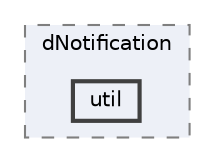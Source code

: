 digraph "repository/dNotification/src/main/java/com/sterlite/cal/dNotification/util"
{
 // LATEX_PDF_SIZE
  bgcolor="transparent";
  edge [fontname=Helvetica,fontsize=10,labelfontname=Helvetica,labelfontsize=10];
  node [fontname=Helvetica,fontsize=10,shape=box,height=0.2,width=0.4];
  compound=true
  subgraph clusterdir_f3f0fd850f9af0d5201651e761fc2893 {
    graph [ bgcolor="#edf0f7", pencolor="grey50", label="dNotification", fontname=Helvetica,fontsize=10 style="filled,dashed", URL="dir_f3f0fd850f9af0d5201651e761fc2893.html",tooltip=""]
  dir_18658d039147daadfb3179ede4d50490 [label="util", fillcolor="#edf0f7", color="grey25", style="filled,bold", URL="dir_18658d039147daadfb3179ede4d50490.html",tooltip=""];
  }
}
